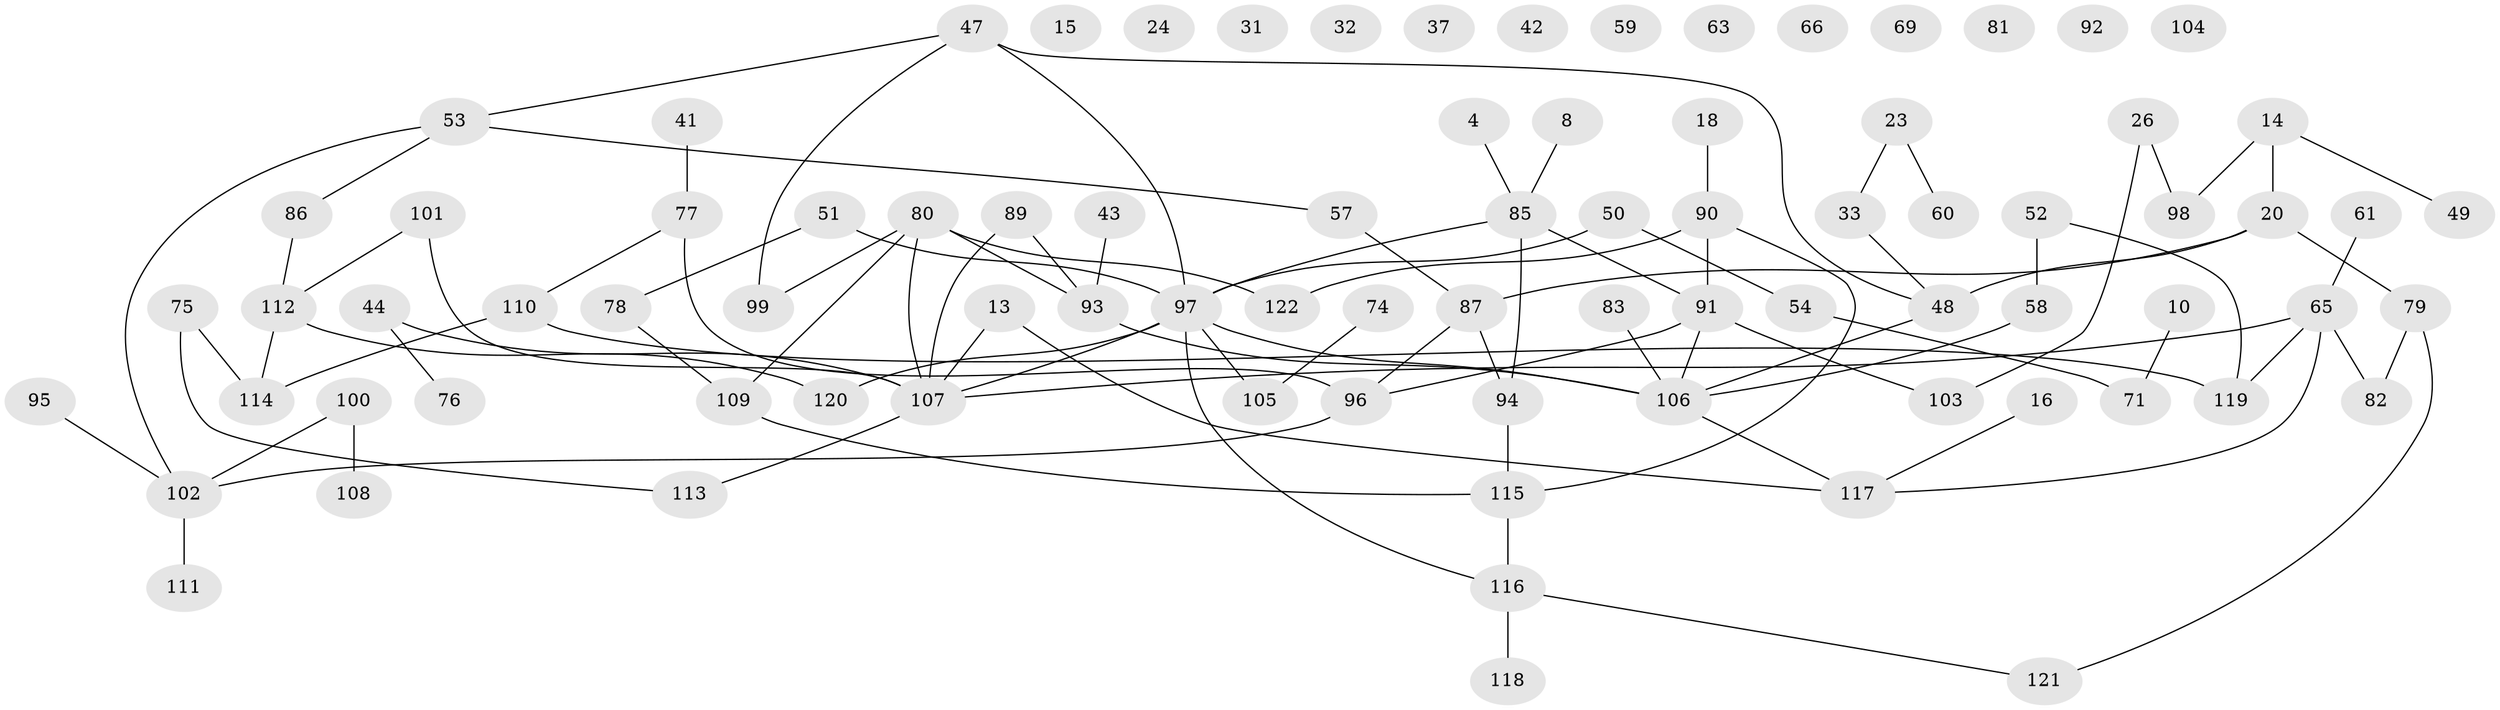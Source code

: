 // original degree distribution, {3: 0.20491803278688525, 2: 0.3114754098360656, 1: 0.19672131147540983, 4: 0.12295081967213115, 0: 0.10655737704918032, 5: 0.040983606557377046, 6: 0.01639344262295082}
// Generated by graph-tools (version 1.1) at 2025/43/03/04/25 21:43:36]
// undirected, 85 vertices, 96 edges
graph export_dot {
graph [start="1"]
  node [color=gray90,style=filled];
  4;
  8;
  10;
  13;
  14;
  15;
  16;
  18;
  20 [super="+1"];
  23;
  24;
  26;
  31;
  32;
  33;
  37;
  41;
  42;
  43;
  44;
  47 [super="+27"];
  48 [super="+6"];
  49;
  50 [super="+38"];
  51;
  52;
  53 [super="+25"];
  54;
  57;
  58;
  59;
  60;
  61;
  63;
  65 [super="+36+5"];
  66;
  69;
  71;
  74;
  75;
  76;
  77 [super="+46"];
  78;
  79;
  80 [super="+7"];
  81;
  82;
  83;
  85 [super="+55"];
  86 [super="+19"];
  87;
  89 [super="+62"];
  90;
  91 [super="+17"];
  92;
  93;
  94 [super="+3"];
  95;
  96 [super="+35"];
  97 [super="+29+84+28"];
  98;
  99;
  100;
  101;
  102;
  103;
  104;
  105;
  106 [super="+21+88"];
  107 [super="+11"];
  108;
  109 [super="+70"];
  110 [super="+73"];
  111;
  112;
  113;
  114 [super="+64"];
  115;
  116;
  117;
  118;
  119 [super="+12+39+34"];
  120;
  121;
  122;
  4 -- 85;
  8 -- 85;
  10 -- 71;
  13 -- 117;
  13 -- 107;
  14 -- 20 [weight=2];
  14 -- 49;
  14 -- 98;
  16 -- 117;
  18 -- 90;
  20 -- 48;
  20 -- 87;
  20 -- 79;
  23 -- 33;
  23 -- 60;
  26 -- 98;
  26 -- 103;
  33 -- 48;
  41 -- 77;
  43 -- 93;
  44 -- 76;
  44 -- 107;
  47 -- 48;
  47 -- 53;
  47 -- 99;
  47 -- 97;
  48 -- 106;
  50 -- 54;
  50 -- 97;
  51 -- 78;
  51 -- 97;
  52 -- 58;
  52 -- 119;
  53 -- 57;
  53 -- 102;
  53 -- 86;
  54 -- 71;
  57 -- 87;
  58 -- 106;
  61 -- 65;
  65 -- 82;
  65 -- 107;
  65 -- 119;
  65 -- 117;
  74 -- 105;
  75 -- 113;
  75 -- 114;
  77 -- 96 [weight=2];
  77 -- 110;
  78 -- 109;
  79 -- 82;
  79 -- 121;
  80 -- 93;
  80 -- 99;
  80 -- 122;
  80 -- 107;
  80 -- 109;
  83 -- 106;
  85 -- 91;
  85 -- 97;
  85 -- 94;
  86 -- 112;
  87 -- 96;
  87 -- 94;
  89 -- 93;
  89 -- 107;
  90 -- 115;
  90 -- 122;
  90 -- 91;
  91 -- 103;
  91 -- 96;
  91 -- 106;
  93 -- 106;
  94 -- 115;
  95 -- 102;
  96 -- 102;
  97 -- 116;
  97 -- 120;
  97 -- 105;
  97 -- 107;
  97 -- 106 [weight=2];
  100 -- 102;
  100 -- 108;
  101 -- 107;
  101 -- 112;
  102 -- 111;
  106 -- 117;
  107 -- 113;
  109 -- 115;
  110 -- 114;
  110 -- 119;
  112 -- 114;
  112 -- 120;
  115 -- 116;
  116 -- 118;
  116 -- 121;
}
